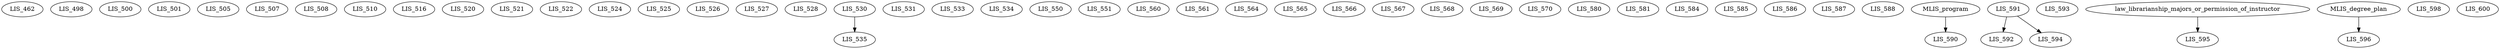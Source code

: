 digraph G {
    LIS_462;
    LIS_498;
    LIS_500;
    LIS_501;
    LIS_505;
    LIS_507;
    LIS_508;
    LIS_510;
    LIS_516;
    LIS_520;
    LIS_521;
    LIS_522;
    LIS_524;
    LIS_525;
    LIS_526;
    LIS_527;
    LIS_528;
    LIS_530;
    LIS_531;
    LIS_533;
    LIS_534;
    edge [color=black];
    LIS_530 -> LIS_535;
    LIS_550;
    LIS_551;
    LIS_560;
    LIS_561;
    LIS_564;
    LIS_565;
    LIS_566;
    LIS_567;
    LIS_568;
    LIS_569;
    LIS_570;
    LIS_580;
    LIS_581;
    LIS_584;
    LIS_585;
    LIS_586;
    LIS_587;
    LIS_588;
    edge [color=black];
    MLIS_program -> LIS_590;
    LIS_591;
    edge [color=black];
    LIS_591 -> LIS_592;
    LIS_593;
    edge [color=black];
    LIS_591 -> LIS_594;
    edge [color=black];
    law_librarianship_majors_or_permission_of_instructor -> LIS_595;
    edge [color=black];
    MLIS_degree_plan -> LIS_596;
    LIS_598;
    LIS_600;
}
